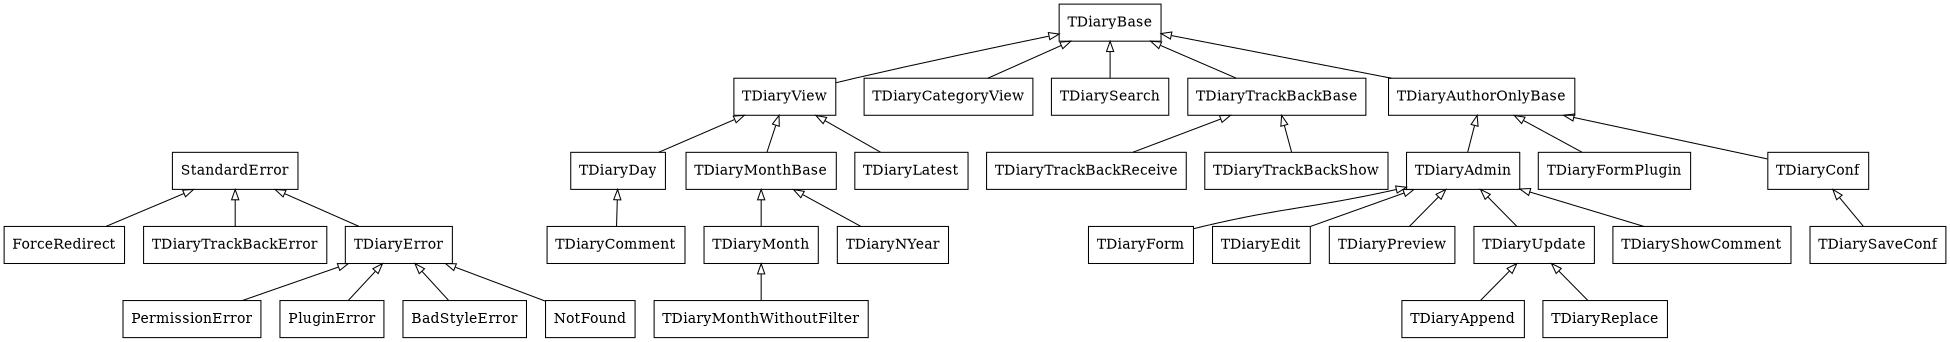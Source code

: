 /* $dot -Tpng tdiary.dot -o tdiary.dot */
digraph tdiary {
  graph [size="13,13",rankdir = BT];
  node [shape = "box"];
  edge [arrowhead = "empty"];

  TDiaryError -> StandardError;
  PermissionError -> TDiaryError;
  PluginError -> TDiaryError;
  BadStyleError -> TDiaryError;
  NotFound -> TDiaryError;
  ForceRedirect -> StandardError;
  TDiaryAuthorOnlyBase -> TDiaryBase;
  TDiaryAdmin -> TDiaryAuthorOnlyBase;
  TDiaryForm -> TDiaryAdmin;
  TDiaryEdit -> TDiaryAdmin;
  TDiaryPreview -> TDiaryAdmin;
  TDiaryUpdate -> TDiaryAdmin;
  TDiaryAppend -> TDiaryUpdate;
  TDiaryReplace -> TDiaryUpdate;
  TDiaryShowComment -> TDiaryAdmin;
  TDiaryFormPlugin -> TDiaryAuthorOnlyBase;
  TDiaryConf -> TDiaryAuthorOnlyBase;
  TDiarySaveConf -> TDiaryConf;
  TDiaryView -> TDiaryBase;
  TDiaryDay -> TDiaryView;
  TDiaryComment -> TDiaryDay;
  TDiaryMonthBase -> TDiaryView;
  TDiaryMonth -> TDiaryMonthBase;
  TDiaryNYear -> TDiaryMonthBase;
  TDiaryMonthWithoutFilter -> TDiaryMonth;
  TDiaryLatest -> TDiaryView;
  TDiaryCategoryView -> TDiaryBase;
  TDiarySearch -> TDiaryBase;
  TDiaryTrackBackError -> StandardError;
  TDiaryTrackBackBase -> TDiaryBase;
  TDiaryTrackBackReceive -> TDiaryTrackBackBase;
  TDiaryTrackBackShow -> TDiaryTrackBackBase;
  /*
  DefaultIO -> IOBase;
  DefaultFilter -> Filter;
  SpamFilter -> Filter;
  Dispatcher;
  IndexMain;
  UpdateMain;
  Comment;
  Paragraph;
  Diary;
  TDiarySection;
  TDiaryDiary;
  WikiSection;
  WikiDiary;
  Config;
  Plugin;
  */
}
